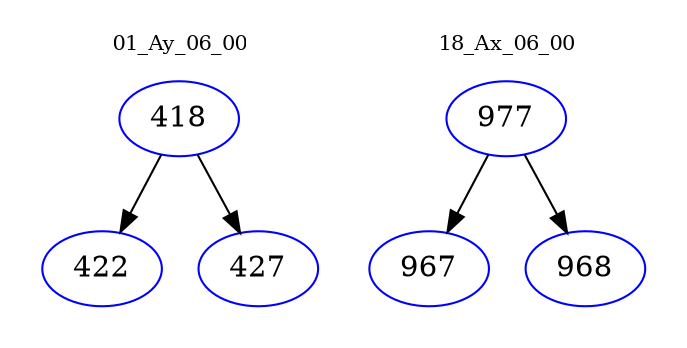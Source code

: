 digraph{
subgraph cluster_0 {
color = white
label = "01_Ay_06_00";
fontsize=10;
T0_418 [label="418", color="blue"]
T0_418 -> T0_422 [color="black"]
T0_422 [label="422", color="blue"]
T0_418 -> T0_427 [color="black"]
T0_427 [label="427", color="blue"]
}
subgraph cluster_1 {
color = white
label = "18_Ax_06_00";
fontsize=10;
T1_977 [label="977", color="blue"]
T1_977 -> T1_967 [color="black"]
T1_967 [label="967", color="blue"]
T1_977 -> T1_968 [color="black"]
T1_968 [label="968", color="blue"]
}
}
